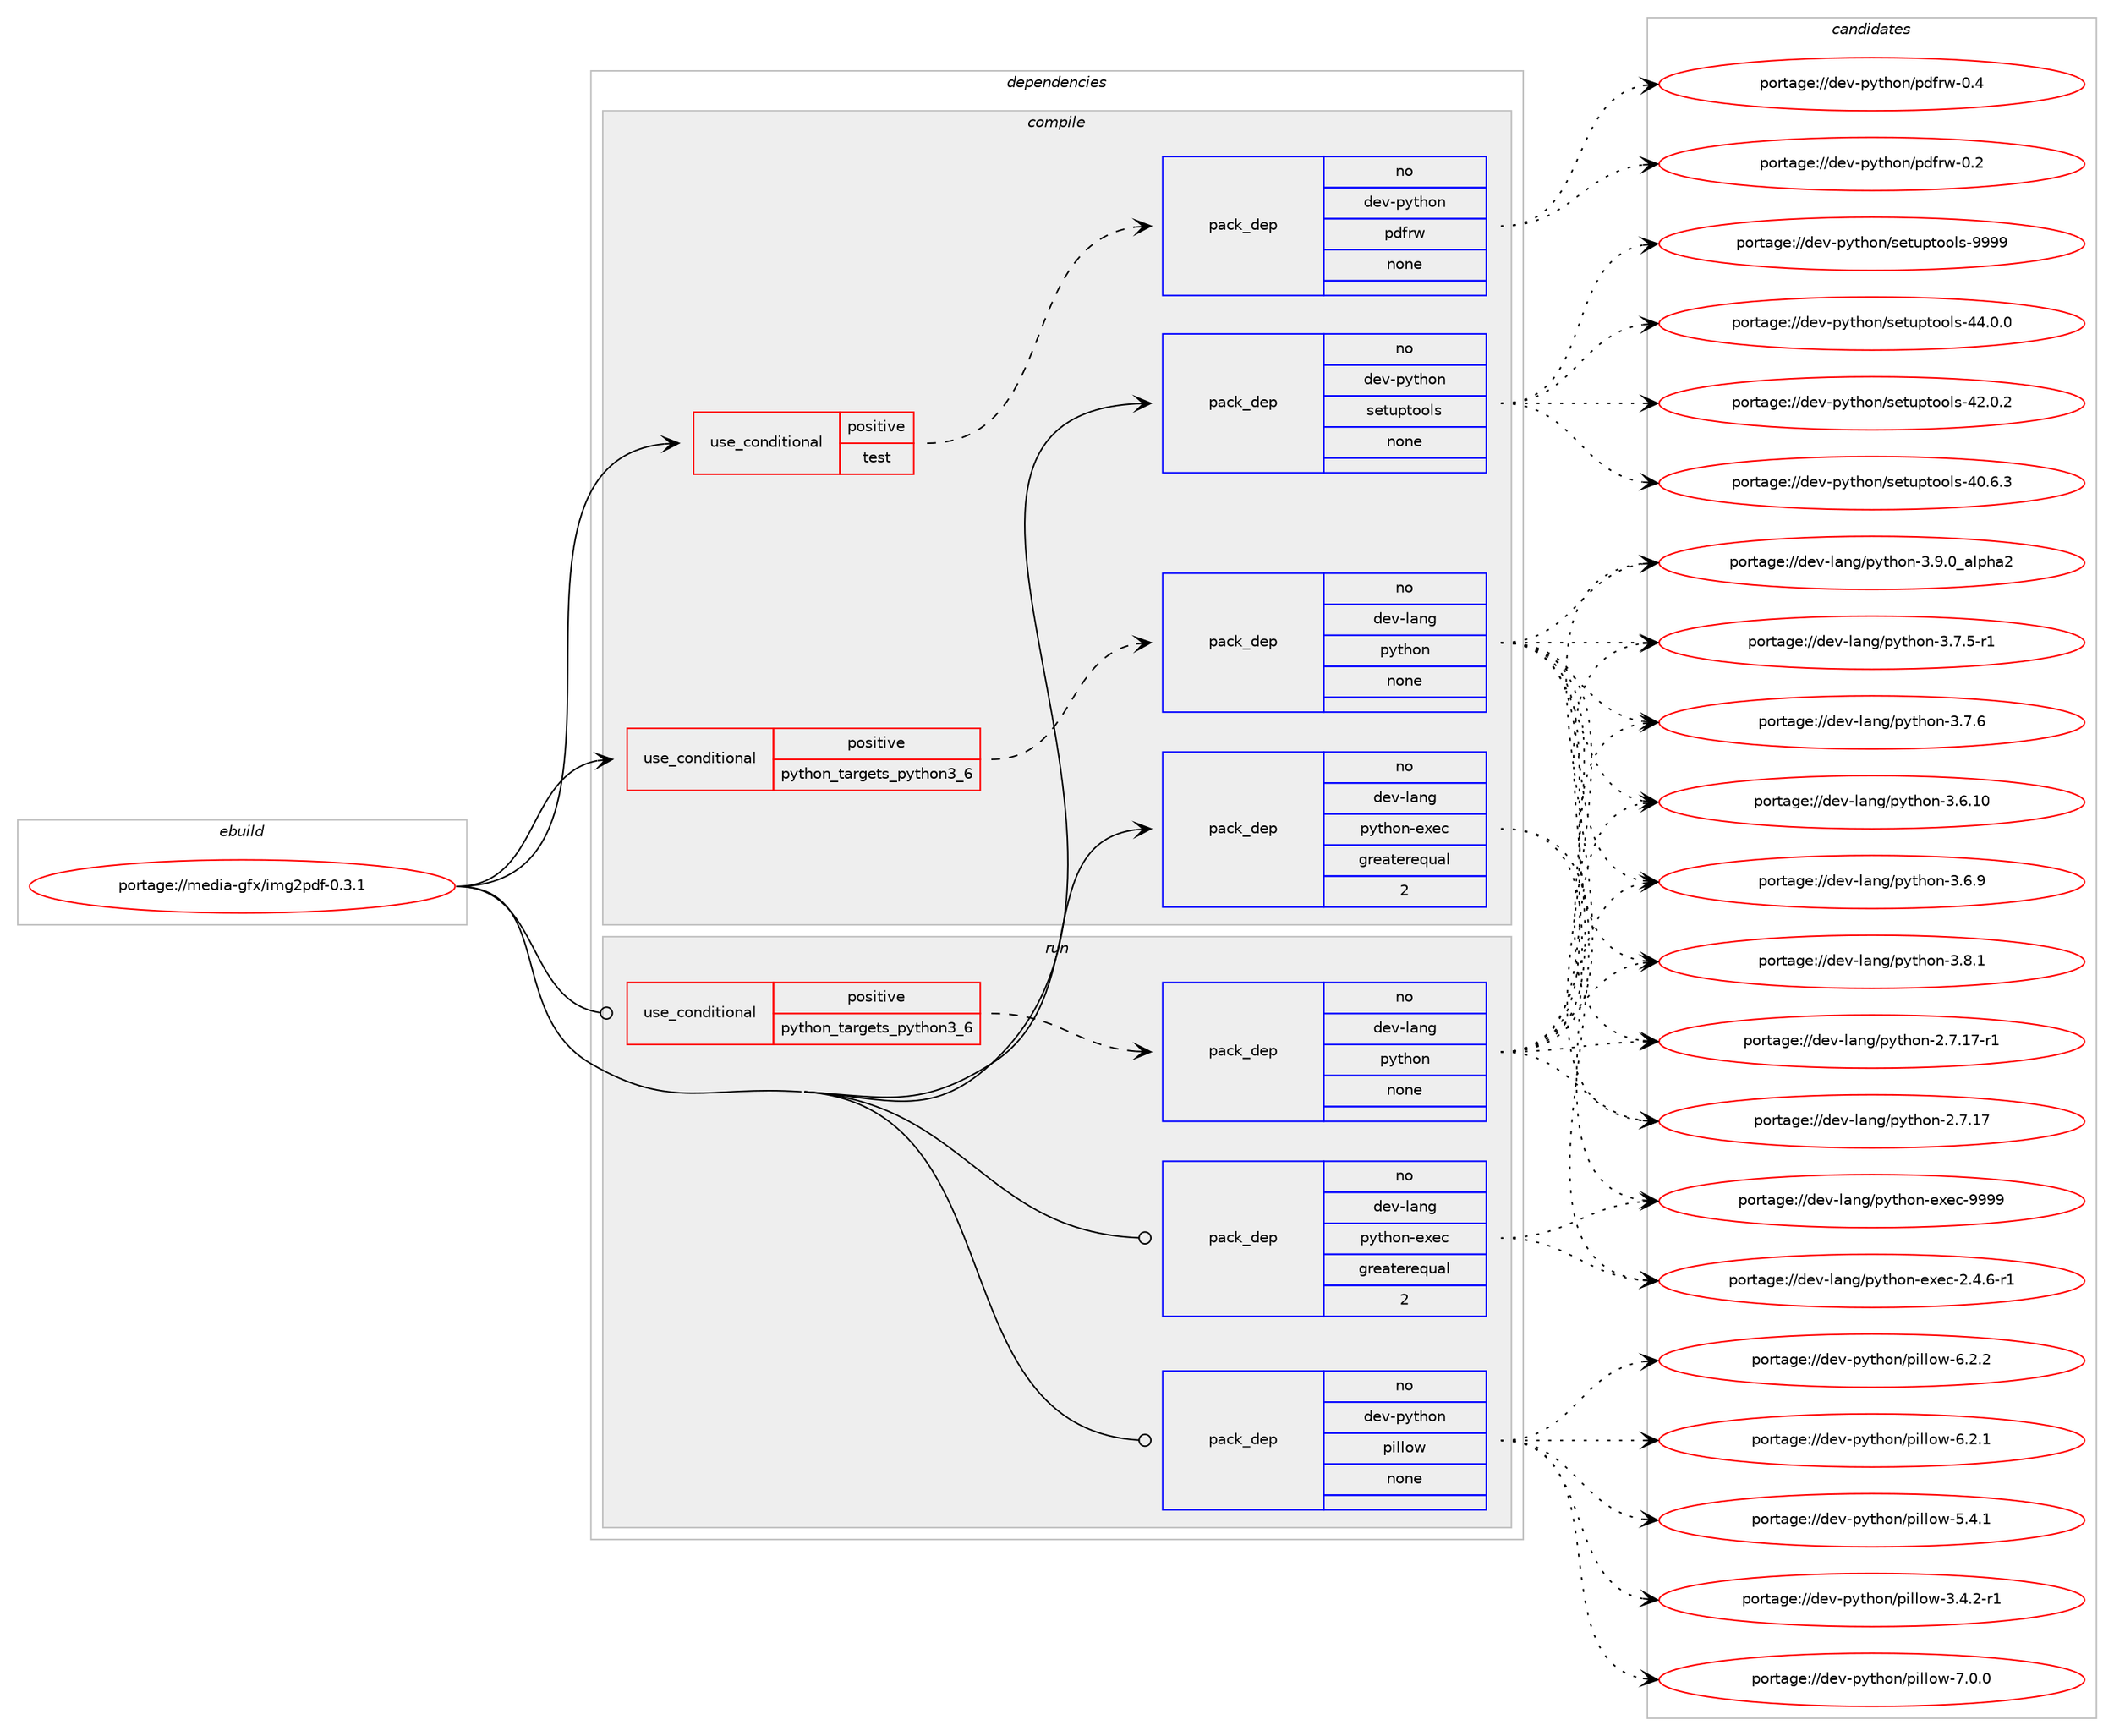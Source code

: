 digraph prolog {

# *************
# Graph options
# *************

newrank=true;
concentrate=true;
compound=true;
graph [rankdir=LR,fontname=Helvetica,fontsize=10,ranksep=1.5];#, ranksep=2.5, nodesep=0.2];
edge  [arrowhead=vee];
node  [fontname=Helvetica,fontsize=10];

# **********
# The ebuild
# **********

subgraph cluster_leftcol {
color=gray;
rank=same;
label=<<i>ebuild</i>>;
id [label="portage://media-gfx/img2pdf-0.3.1", color=red, width=4, href="../media-gfx/img2pdf-0.3.1.svg"];
}

# ****************
# The dependencies
# ****************

subgraph cluster_midcol {
color=gray;
label=<<i>dependencies</i>>;
subgraph cluster_compile {
fillcolor="#eeeeee";
style=filled;
label=<<i>compile</i>>;
subgraph cond50456 {
dependency220976 [label=<<TABLE BORDER="0" CELLBORDER="1" CELLSPACING="0" CELLPADDING="4"><TR><TD ROWSPAN="3" CELLPADDING="10">use_conditional</TD></TR><TR><TD>positive</TD></TR><TR><TD>python_targets_python3_6</TD></TR></TABLE>>, shape=none, color=red];
subgraph pack167120 {
dependency220977 [label=<<TABLE BORDER="0" CELLBORDER="1" CELLSPACING="0" CELLPADDING="4" WIDTH="220"><TR><TD ROWSPAN="6" CELLPADDING="30">pack_dep</TD></TR><TR><TD WIDTH="110">no</TD></TR><TR><TD>dev-lang</TD></TR><TR><TD>python</TD></TR><TR><TD>none</TD></TR><TR><TD></TD></TR></TABLE>>, shape=none, color=blue];
}
dependency220976:e -> dependency220977:w [weight=20,style="dashed",arrowhead="vee"];
}
id:e -> dependency220976:w [weight=20,style="solid",arrowhead="vee"];
subgraph cond50457 {
dependency220978 [label=<<TABLE BORDER="0" CELLBORDER="1" CELLSPACING="0" CELLPADDING="4"><TR><TD ROWSPAN="3" CELLPADDING="10">use_conditional</TD></TR><TR><TD>positive</TD></TR><TR><TD>test</TD></TR></TABLE>>, shape=none, color=red];
subgraph pack167121 {
dependency220979 [label=<<TABLE BORDER="0" CELLBORDER="1" CELLSPACING="0" CELLPADDING="4" WIDTH="220"><TR><TD ROWSPAN="6" CELLPADDING="30">pack_dep</TD></TR><TR><TD WIDTH="110">no</TD></TR><TR><TD>dev-python</TD></TR><TR><TD>pdfrw</TD></TR><TR><TD>none</TD></TR><TR><TD></TD></TR></TABLE>>, shape=none, color=blue];
}
dependency220978:e -> dependency220979:w [weight=20,style="dashed",arrowhead="vee"];
}
id:e -> dependency220978:w [weight=20,style="solid",arrowhead="vee"];
subgraph pack167122 {
dependency220980 [label=<<TABLE BORDER="0" CELLBORDER="1" CELLSPACING="0" CELLPADDING="4" WIDTH="220"><TR><TD ROWSPAN="6" CELLPADDING="30">pack_dep</TD></TR><TR><TD WIDTH="110">no</TD></TR><TR><TD>dev-lang</TD></TR><TR><TD>python-exec</TD></TR><TR><TD>greaterequal</TD></TR><TR><TD>2</TD></TR></TABLE>>, shape=none, color=blue];
}
id:e -> dependency220980:w [weight=20,style="solid",arrowhead="vee"];
subgraph pack167123 {
dependency220981 [label=<<TABLE BORDER="0" CELLBORDER="1" CELLSPACING="0" CELLPADDING="4" WIDTH="220"><TR><TD ROWSPAN="6" CELLPADDING="30">pack_dep</TD></TR><TR><TD WIDTH="110">no</TD></TR><TR><TD>dev-python</TD></TR><TR><TD>setuptools</TD></TR><TR><TD>none</TD></TR><TR><TD></TD></TR></TABLE>>, shape=none, color=blue];
}
id:e -> dependency220981:w [weight=20,style="solid",arrowhead="vee"];
}
subgraph cluster_compileandrun {
fillcolor="#eeeeee";
style=filled;
label=<<i>compile and run</i>>;
}
subgraph cluster_run {
fillcolor="#eeeeee";
style=filled;
label=<<i>run</i>>;
subgraph cond50458 {
dependency220982 [label=<<TABLE BORDER="0" CELLBORDER="1" CELLSPACING="0" CELLPADDING="4"><TR><TD ROWSPAN="3" CELLPADDING="10">use_conditional</TD></TR><TR><TD>positive</TD></TR><TR><TD>python_targets_python3_6</TD></TR></TABLE>>, shape=none, color=red];
subgraph pack167124 {
dependency220983 [label=<<TABLE BORDER="0" CELLBORDER="1" CELLSPACING="0" CELLPADDING="4" WIDTH="220"><TR><TD ROWSPAN="6" CELLPADDING="30">pack_dep</TD></TR><TR><TD WIDTH="110">no</TD></TR><TR><TD>dev-lang</TD></TR><TR><TD>python</TD></TR><TR><TD>none</TD></TR><TR><TD></TD></TR></TABLE>>, shape=none, color=blue];
}
dependency220982:e -> dependency220983:w [weight=20,style="dashed",arrowhead="vee"];
}
id:e -> dependency220982:w [weight=20,style="solid",arrowhead="odot"];
subgraph pack167125 {
dependency220984 [label=<<TABLE BORDER="0" CELLBORDER="1" CELLSPACING="0" CELLPADDING="4" WIDTH="220"><TR><TD ROWSPAN="6" CELLPADDING="30">pack_dep</TD></TR><TR><TD WIDTH="110">no</TD></TR><TR><TD>dev-lang</TD></TR><TR><TD>python-exec</TD></TR><TR><TD>greaterequal</TD></TR><TR><TD>2</TD></TR></TABLE>>, shape=none, color=blue];
}
id:e -> dependency220984:w [weight=20,style="solid",arrowhead="odot"];
subgraph pack167126 {
dependency220985 [label=<<TABLE BORDER="0" CELLBORDER="1" CELLSPACING="0" CELLPADDING="4" WIDTH="220"><TR><TD ROWSPAN="6" CELLPADDING="30">pack_dep</TD></TR><TR><TD WIDTH="110">no</TD></TR><TR><TD>dev-python</TD></TR><TR><TD>pillow</TD></TR><TR><TD>none</TD></TR><TR><TD></TD></TR></TABLE>>, shape=none, color=blue];
}
id:e -> dependency220985:w [weight=20,style="solid",arrowhead="odot"];
}
}

# **************
# The candidates
# **************

subgraph cluster_choices {
rank=same;
color=gray;
label=<<i>candidates</i>>;

subgraph choice167120 {
color=black;
nodesep=1;
choice10010111845108971101034711212111610411111045514657464895971081121049750 [label="portage://dev-lang/python-3.9.0_alpha2", color=red, width=4,href="../dev-lang/python-3.9.0_alpha2.svg"];
choice100101118451089711010347112121116104111110455146564649 [label="portage://dev-lang/python-3.8.1", color=red, width=4,href="../dev-lang/python-3.8.1.svg"];
choice100101118451089711010347112121116104111110455146554654 [label="portage://dev-lang/python-3.7.6", color=red, width=4,href="../dev-lang/python-3.7.6.svg"];
choice1001011184510897110103471121211161041111104551465546534511449 [label="portage://dev-lang/python-3.7.5-r1", color=red, width=4,href="../dev-lang/python-3.7.5-r1.svg"];
choice100101118451089711010347112121116104111110455146544657 [label="portage://dev-lang/python-3.6.9", color=red, width=4,href="../dev-lang/python-3.6.9.svg"];
choice10010111845108971101034711212111610411111045514654464948 [label="portage://dev-lang/python-3.6.10", color=red, width=4,href="../dev-lang/python-3.6.10.svg"];
choice100101118451089711010347112121116104111110455046554649554511449 [label="portage://dev-lang/python-2.7.17-r1", color=red, width=4,href="../dev-lang/python-2.7.17-r1.svg"];
choice10010111845108971101034711212111610411111045504655464955 [label="portage://dev-lang/python-2.7.17", color=red, width=4,href="../dev-lang/python-2.7.17.svg"];
dependency220977:e -> choice10010111845108971101034711212111610411111045514657464895971081121049750:w [style=dotted,weight="100"];
dependency220977:e -> choice100101118451089711010347112121116104111110455146564649:w [style=dotted,weight="100"];
dependency220977:e -> choice100101118451089711010347112121116104111110455146554654:w [style=dotted,weight="100"];
dependency220977:e -> choice1001011184510897110103471121211161041111104551465546534511449:w [style=dotted,weight="100"];
dependency220977:e -> choice100101118451089711010347112121116104111110455146544657:w [style=dotted,weight="100"];
dependency220977:e -> choice10010111845108971101034711212111610411111045514654464948:w [style=dotted,weight="100"];
dependency220977:e -> choice100101118451089711010347112121116104111110455046554649554511449:w [style=dotted,weight="100"];
dependency220977:e -> choice10010111845108971101034711212111610411111045504655464955:w [style=dotted,weight="100"];
}
subgraph choice167121 {
color=black;
nodesep=1;
choice100101118451121211161041111104711210010211411945484652 [label="portage://dev-python/pdfrw-0.4", color=red, width=4,href="../dev-python/pdfrw-0.4.svg"];
choice100101118451121211161041111104711210010211411945484650 [label="portage://dev-python/pdfrw-0.2", color=red, width=4,href="../dev-python/pdfrw-0.2.svg"];
dependency220979:e -> choice100101118451121211161041111104711210010211411945484652:w [style=dotted,weight="100"];
dependency220979:e -> choice100101118451121211161041111104711210010211411945484650:w [style=dotted,weight="100"];
}
subgraph choice167122 {
color=black;
nodesep=1;
choice10010111845108971101034711212111610411111045101120101994557575757 [label="portage://dev-lang/python-exec-9999", color=red, width=4,href="../dev-lang/python-exec-9999.svg"];
choice10010111845108971101034711212111610411111045101120101994550465246544511449 [label="portage://dev-lang/python-exec-2.4.6-r1", color=red, width=4,href="../dev-lang/python-exec-2.4.6-r1.svg"];
dependency220980:e -> choice10010111845108971101034711212111610411111045101120101994557575757:w [style=dotted,weight="100"];
dependency220980:e -> choice10010111845108971101034711212111610411111045101120101994550465246544511449:w [style=dotted,weight="100"];
}
subgraph choice167123 {
color=black;
nodesep=1;
choice10010111845112121116104111110471151011161171121161111111081154557575757 [label="portage://dev-python/setuptools-9999", color=red, width=4,href="../dev-python/setuptools-9999.svg"];
choice100101118451121211161041111104711510111611711211611111110811545525246484648 [label="portage://dev-python/setuptools-44.0.0", color=red, width=4,href="../dev-python/setuptools-44.0.0.svg"];
choice100101118451121211161041111104711510111611711211611111110811545525046484650 [label="portage://dev-python/setuptools-42.0.2", color=red, width=4,href="../dev-python/setuptools-42.0.2.svg"];
choice100101118451121211161041111104711510111611711211611111110811545524846544651 [label="portage://dev-python/setuptools-40.6.3", color=red, width=4,href="../dev-python/setuptools-40.6.3.svg"];
dependency220981:e -> choice10010111845112121116104111110471151011161171121161111111081154557575757:w [style=dotted,weight="100"];
dependency220981:e -> choice100101118451121211161041111104711510111611711211611111110811545525246484648:w [style=dotted,weight="100"];
dependency220981:e -> choice100101118451121211161041111104711510111611711211611111110811545525046484650:w [style=dotted,weight="100"];
dependency220981:e -> choice100101118451121211161041111104711510111611711211611111110811545524846544651:w [style=dotted,weight="100"];
}
subgraph choice167124 {
color=black;
nodesep=1;
choice10010111845108971101034711212111610411111045514657464895971081121049750 [label="portage://dev-lang/python-3.9.0_alpha2", color=red, width=4,href="../dev-lang/python-3.9.0_alpha2.svg"];
choice100101118451089711010347112121116104111110455146564649 [label="portage://dev-lang/python-3.8.1", color=red, width=4,href="../dev-lang/python-3.8.1.svg"];
choice100101118451089711010347112121116104111110455146554654 [label="portage://dev-lang/python-3.7.6", color=red, width=4,href="../dev-lang/python-3.7.6.svg"];
choice1001011184510897110103471121211161041111104551465546534511449 [label="portage://dev-lang/python-3.7.5-r1", color=red, width=4,href="../dev-lang/python-3.7.5-r1.svg"];
choice100101118451089711010347112121116104111110455146544657 [label="portage://dev-lang/python-3.6.9", color=red, width=4,href="../dev-lang/python-3.6.9.svg"];
choice10010111845108971101034711212111610411111045514654464948 [label="portage://dev-lang/python-3.6.10", color=red, width=4,href="../dev-lang/python-3.6.10.svg"];
choice100101118451089711010347112121116104111110455046554649554511449 [label="portage://dev-lang/python-2.7.17-r1", color=red, width=4,href="../dev-lang/python-2.7.17-r1.svg"];
choice10010111845108971101034711212111610411111045504655464955 [label="portage://dev-lang/python-2.7.17", color=red, width=4,href="../dev-lang/python-2.7.17.svg"];
dependency220983:e -> choice10010111845108971101034711212111610411111045514657464895971081121049750:w [style=dotted,weight="100"];
dependency220983:e -> choice100101118451089711010347112121116104111110455146564649:w [style=dotted,weight="100"];
dependency220983:e -> choice100101118451089711010347112121116104111110455146554654:w [style=dotted,weight="100"];
dependency220983:e -> choice1001011184510897110103471121211161041111104551465546534511449:w [style=dotted,weight="100"];
dependency220983:e -> choice100101118451089711010347112121116104111110455146544657:w [style=dotted,weight="100"];
dependency220983:e -> choice10010111845108971101034711212111610411111045514654464948:w [style=dotted,weight="100"];
dependency220983:e -> choice100101118451089711010347112121116104111110455046554649554511449:w [style=dotted,weight="100"];
dependency220983:e -> choice10010111845108971101034711212111610411111045504655464955:w [style=dotted,weight="100"];
}
subgraph choice167125 {
color=black;
nodesep=1;
choice10010111845108971101034711212111610411111045101120101994557575757 [label="portage://dev-lang/python-exec-9999", color=red, width=4,href="../dev-lang/python-exec-9999.svg"];
choice10010111845108971101034711212111610411111045101120101994550465246544511449 [label="portage://dev-lang/python-exec-2.4.6-r1", color=red, width=4,href="../dev-lang/python-exec-2.4.6-r1.svg"];
dependency220984:e -> choice10010111845108971101034711212111610411111045101120101994557575757:w [style=dotted,weight="100"];
dependency220984:e -> choice10010111845108971101034711212111610411111045101120101994550465246544511449:w [style=dotted,weight="100"];
}
subgraph choice167126 {
color=black;
nodesep=1;
choice1001011184511212111610411111047112105108108111119455546484648 [label="portage://dev-python/pillow-7.0.0", color=red, width=4,href="../dev-python/pillow-7.0.0.svg"];
choice1001011184511212111610411111047112105108108111119455446504650 [label="portage://dev-python/pillow-6.2.2", color=red, width=4,href="../dev-python/pillow-6.2.2.svg"];
choice1001011184511212111610411111047112105108108111119455446504649 [label="portage://dev-python/pillow-6.2.1", color=red, width=4,href="../dev-python/pillow-6.2.1.svg"];
choice1001011184511212111610411111047112105108108111119455346524649 [label="portage://dev-python/pillow-5.4.1", color=red, width=4,href="../dev-python/pillow-5.4.1.svg"];
choice10010111845112121116104111110471121051081081111194551465246504511449 [label="portage://dev-python/pillow-3.4.2-r1", color=red, width=4,href="../dev-python/pillow-3.4.2-r1.svg"];
dependency220985:e -> choice1001011184511212111610411111047112105108108111119455546484648:w [style=dotted,weight="100"];
dependency220985:e -> choice1001011184511212111610411111047112105108108111119455446504650:w [style=dotted,weight="100"];
dependency220985:e -> choice1001011184511212111610411111047112105108108111119455446504649:w [style=dotted,weight="100"];
dependency220985:e -> choice1001011184511212111610411111047112105108108111119455346524649:w [style=dotted,weight="100"];
dependency220985:e -> choice10010111845112121116104111110471121051081081111194551465246504511449:w [style=dotted,weight="100"];
}
}

}
